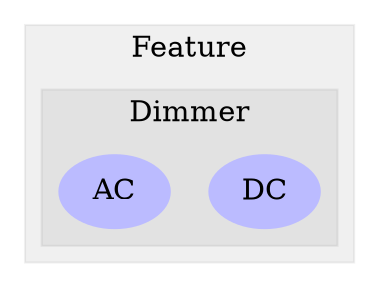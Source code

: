 digraph G {
size="6,4";
ratio="fill";
subgraph cluster_0 {
label="Feature";
color="#0000000F";
style="filled";
subgraph cluster_1 {
label="Dimmer";
color="#0000000F";
style="filled";
u0[label="DC",style="filled",fillcolor="#bbbbff",penwidth="0"];
u1[label="AC",style="filled",fillcolor="#bbbbff",penwidth="0"];

}

}

}
